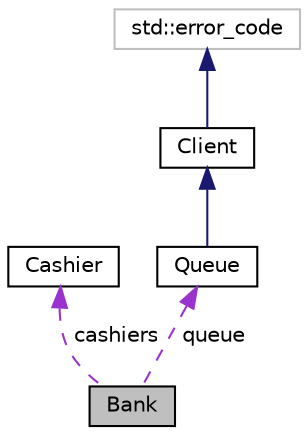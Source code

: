 digraph "Bank"
{
 // LATEX_PDF_SIZE
  edge [fontname="Helvetica",fontsize="10",labelfontname="Helvetica",labelfontsize="10"];
  node [fontname="Helvetica",fontsize="10",shape=record];
  Node1 [label="Bank",height=0.2,width=0.4,color="black", fillcolor="grey75", style="filled", fontcolor="black",tooltip="classe representant la banque et permet de gérer les caissiers et les clients"];
  Node2 -> Node1 [dir="back",color="darkorchid3",fontsize="10",style="dashed",label=" cashiers" ,fontname="Helvetica"];
  Node2 [label="Cashier",height=0.2,width=0.4,color="black", fillcolor="white", style="filled",URL="$class_cashier.html",tooltip="classe representant le caissier"];
  Node3 -> Node1 [dir="back",color="darkorchid3",fontsize="10",style="dashed",label=" queue" ,fontname="Helvetica"];
  Node3 [label="Queue",height=0.2,width=0.4,color="black", fillcolor="white", style="filled",URL="$class_queue.html",tooltip="classe representant la file d'attente de la banque"];
  Node4 -> Node3 [dir="back",color="midnightblue",fontsize="10",style="solid",fontname="Helvetica"];
  Node4 [label="Client",height=0.2,width=0.4,color="black", fillcolor="white", style="filled",URL="$class_client.html",tooltip="classe representant le client"];
  Node5 -> Node4 [dir="back",color="midnightblue",fontsize="10",style="solid",fontname="Helvetica"];
  Node5 [label="std::error_code",height=0.2,width=0.4,color="grey75", fillcolor="white", style="filled",tooltip=" "];
}
